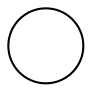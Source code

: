 graph G {
	graph [bb="0,0,36,36"];
	node [label="\N"];
	a	 [height=0.5,
		label="",
		pos="18,18",
		shape=circle,
		width=0.5];
}

